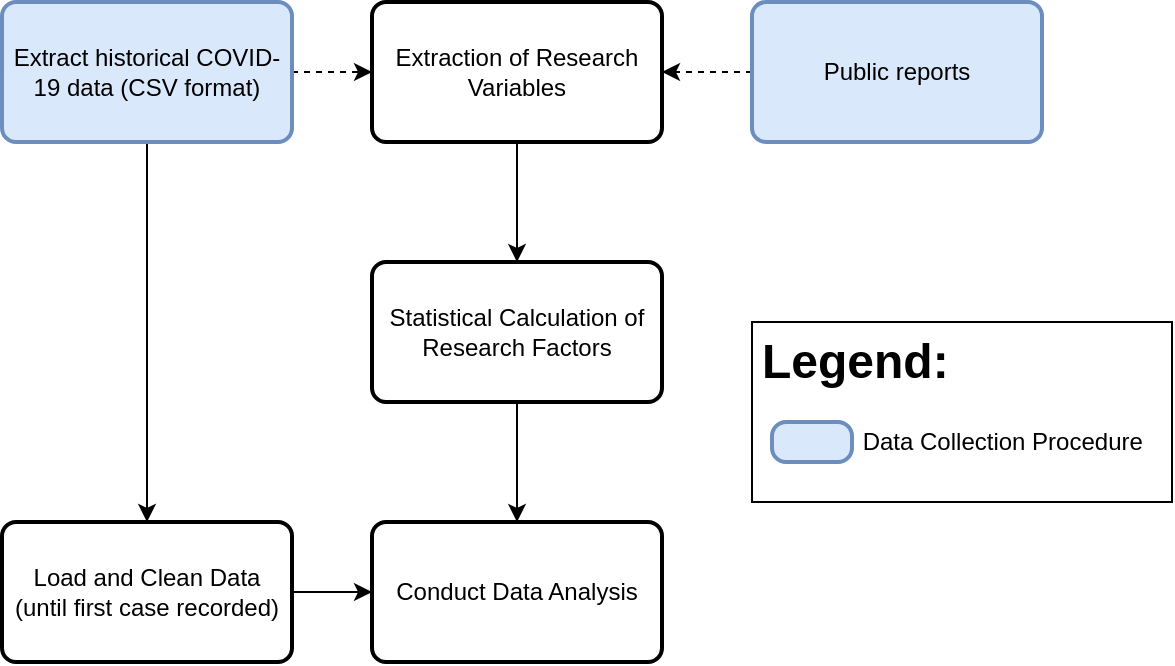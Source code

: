 <mxfile version="14.0.5" type="device"><diagram id="2qzRbxCANA7Ym9fFxbxd" name="Page-1"><mxGraphModel dx="920" dy="474" grid="1" gridSize="10" guides="1" tooltips="1" connect="1" arrows="1" fold="1" page="1" pageScale="1" pageWidth="850" pageHeight="1100" math="0" shadow="0"><root><mxCell id="0"/><mxCell id="1" parent="0"/><mxCell id="J7aCCxeaFa8loUBv6I37-7" value="" style="edgeStyle=orthogonalEdgeStyle;rounded=0;orthogonalLoop=1;jettySize=auto;html=1;" parent="1" source="RUdwQiIA82vjH-SXFJZY-17" target="J7aCCxeaFa8loUBv6I37-6" edge="1"><mxGeometry relative="1" as="geometry"/></mxCell><mxCell id="AWZpvnbpjqpa_Ry3yOk3-5" value="" style="edgeStyle=orthogonalEdgeStyle;rounded=0;orthogonalLoop=1;jettySize=auto;html=1;dashed=1;" parent="1" source="RUdwQiIA82vjH-SXFJZY-17" target="AWZpvnbpjqpa_Ry3yOk3-2" edge="1"><mxGeometry relative="1" as="geometry"/></mxCell><mxCell id="RUdwQiIA82vjH-SXFJZY-17" value="Extract historical COVID-19 data (CSV format)" style="rounded=1;whiteSpace=wrap;html=1;absoluteArcSize=1;arcSize=14;strokeWidth=2;fillColor=#dae8fc;strokeColor=#6c8ebf;" parent="1" vertex="1"><mxGeometry x="125" y="450" width="145" height="70" as="geometry"/></mxCell><mxCell id="J7aCCxeaFa8loUBv6I37-23" value="" style="edgeStyle=orthogonalEdgeStyle;rounded=0;orthogonalLoop=1;jettySize=auto;html=1;" parent="1" source="J7aCCxeaFa8loUBv6I37-1" target="J7aCCxeaFa8loUBv6I37-9" edge="1"><mxGeometry relative="1" as="geometry"/></mxCell><mxCell id="J7aCCxeaFa8loUBv6I37-1" value="Statistical Calculation of Research Factors" style="rounded=1;whiteSpace=wrap;html=1;absoluteArcSize=1;arcSize=14;strokeWidth=2;" parent="1" vertex="1"><mxGeometry x="310" y="580" width="145" height="70" as="geometry"/></mxCell><mxCell id="J7aCCxeaFa8loUBv6I37-24" value="" style="edgeStyle=orthogonalEdgeStyle;rounded=0;orthogonalLoop=1;jettySize=auto;html=1;" parent="1" source="J7aCCxeaFa8loUBv6I37-6" target="J7aCCxeaFa8loUBv6I37-9" edge="1"><mxGeometry relative="1" as="geometry"/></mxCell><mxCell id="J7aCCxeaFa8loUBv6I37-6" value="Load and Clean Data&lt;br&gt;(until first case recorded)" style="rounded=1;whiteSpace=wrap;html=1;absoluteArcSize=1;arcSize=14;strokeWidth=2;" parent="1" vertex="1"><mxGeometry x="125" y="710" width="145" height="70" as="geometry"/></mxCell><mxCell id="J7aCCxeaFa8loUBv6I37-9" value="Conduct Data Analysis" style="rounded=1;whiteSpace=wrap;html=1;absoluteArcSize=1;arcSize=14;strokeWidth=2;" parent="1" vertex="1"><mxGeometry x="310" y="710" width="145" height="70" as="geometry"/></mxCell><mxCell id="AWZpvnbpjqpa_Ry3yOk3-4" value="" style="edgeStyle=orthogonalEdgeStyle;rounded=0;orthogonalLoop=1;jettySize=auto;html=1;" parent="1" source="AWZpvnbpjqpa_Ry3yOk3-2" target="J7aCCxeaFa8loUBv6I37-1" edge="1"><mxGeometry relative="1" as="geometry"/></mxCell><mxCell id="AWZpvnbpjqpa_Ry3yOk3-2" value="Extraction of Research Variables" style="rounded=1;whiteSpace=wrap;html=1;absoluteArcSize=1;arcSize=14;strokeWidth=2;" parent="1" vertex="1"><mxGeometry x="310" y="450" width="145" height="70" as="geometry"/></mxCell><mxCell id="AWZpvnbpjqpa_Ry3yOk3-7" value="" style="edgeStyle=orthogonalEdgeStyle;rounded=0;orthogonalLoop=1;jettySize=auto;html=1;dashed=1;" parent="1" source="AWZpvnbpjqpa_Ry3yOk3-6" target="AWZpvnbpjqpa_Ry3yOk3-2" edge="1"><mxGeometry relative="1" as="geometry"/></mxCell><mxCell id="AWZpvnbpjqpa_Ry3yOk3-6" value="Public reports" style="rounded=1;whiteSpace=wrap;html=1;absoluteArcSize=1;arcSize=14;strokeWidth=2;fillColor=#dae8fc;strokeColor=#6c8ebf;" parent="1" vertex="1"><mxGeometry x="500" y="450" width="145" height="70" as="geometry"/></mxCell><mxCell id="epZncDuMdOxPI_e6wQVB-1" value="&lt;h1&gt;Legend:&lt;br&gt;&lt;/h1&gt;" style="text;html=1;fillColor=none;spacing=5;spacingTop=-20;whiteSpace=wrap;overflow=hidden;rounded=0;strokeColor=#000000;" vertex="1" parent="1"><mxGeometry x="500" y="610" width="210" height="90" as="geometry"/></mxCell><mxCell id="epZncDuMdOxPI_e6wQVB-2" value="" style="rounded=1;whiteSpace=wrap;html=1;absoluteArcSize=1;arcSize=14;strokeWidth=2;fillColor=#dae8fc;strokeColor=#6c8ebf;" vertex="1" parent="1"><mxGeometry x="510" y="660" width="40" height="20" as="geometry"/></mxCell><mxCell id="epZncDuMdOxPI_e6wQVB-3" value="&amp;nbsp;Data Collection Procedure" style="text;html=1;strokeColor=none;fillColor=none;align=left;verticalAlign=middle;whiteSpace=wrap;rounded=0;" vertex="1" parent="1"><mxGeometry x="550" y="660" width="150" height="20" as="geometry"/></mxCell></root></mxGraphModel></diagram></mxfile>